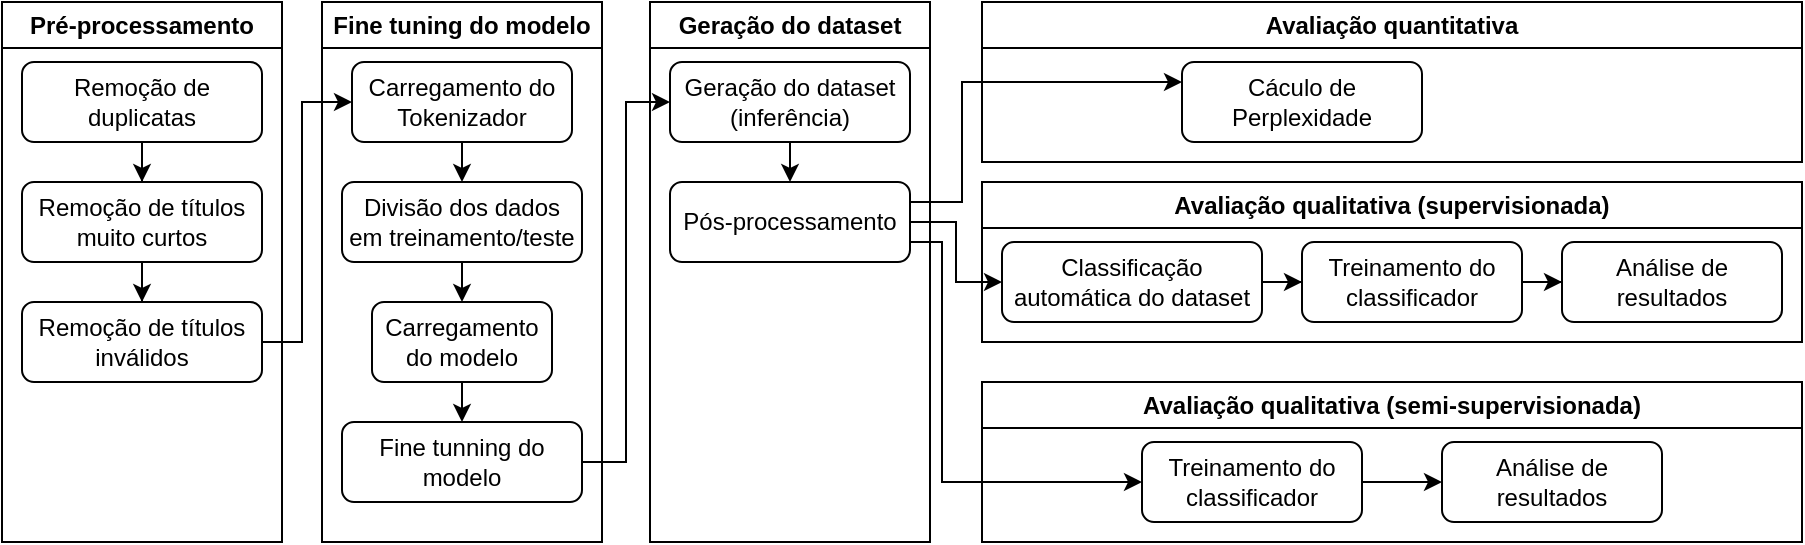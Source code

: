 <mxfile version="22.1.4" type="device">
  <diagram id="C5RBs43oDa-KdzZeNtuy" name="Page-1">
    <mxGraphModel dx="1050" dy="585" grid="1" gridSize="10" guides="1" tooltips="1" connect="1" arrows="1" fold="1" page="1" pageScale="1" pageWidth="827" pageHeight="1169" math="0" shadow="0">
      <root>
        <mxCell id="WIyWlLk6GJQsqaUBKTNV-0" />
        <mxCell id="WIyWlLk6GJQsqaUBKTNV-1" parent="WIyWlLk6GJQsqaUBKTNV-0" />
        <mxCell id="cl-cgMlKk-zf_8zUZ1PS-0" value="Pré-processamento" style="swimlane;whiteSpace=wrap;html=1;" parent="WIyWlLk6GJQsqaUBKTNV-1" vertex="1">
          <mxGeometry x="20" y="90" width="140" height="270" as="geometry" />
        </mxCell>
        <mxCell id="cl-cgMlKk-zf_8zUZ1PS-3" value="" style="edgeStyle=orthogonalEdgeStyle;rounded=0;orthogonalLoop=1;jettySize=auto;html=1;" parent="cl-cgMlKk-zf_8zUZ1PS-0" source="WIyWlLk6GJQsqaUBKTNV-3" target="cl-cgMlKk-zf_8zUZ1PS-2" edge="1">
          <mxGeometry relative="1" as="geometry" />
        </mxCell>
        <mxCell id="WIyWlLk6GJQsqaUBKTNV-3" value="Remoção de duplicatas" style="rounded=1;whiteSpace=wrap;html=1;fontSize=12;glass=0;strokeWidth=1;shadow=0;" parent="cl-cgMlKk-zf_8zUZ1PS-0" vertex="1">
          <mxGeometry x="10" y="30" width="120" height="40" as="geometry" />
        </mxCell>
        <mxCell id="cl-cgMlKk-zf_8zUZ1PS-5" value="" style="edgeStyle=orthogonalEdgeStyle;rounded=0;orthogonalLoop=1;jettySize=auto;html=1;" parent="cl-cgMlKk-zf_8zUZ1PS-0" source="cl-cgMlKk-zf_8zUZ1PS-2" target="cl-cgMlKk-zf_8zUZ1PS-4" edge="1">
          <mxGeometry relative="1" as="geometry" />
        </mxCell>
        <mxCell id="cl-cgMlKk-zf_8zUZ1PS-2" value="Remoção de títulos muito curtos" style="rounded=1;whiteSpace=wrap;html=1;fontSize=12;glass=0;strokeWidth=1;shadow=0;" parent="cl-cgMlKk-zf_8zUZ1PS-0" vertex="1">
          <mxGeometry x="10" y="90" width="120" height="40" as="geometry" />
        </mxCell>
        <mxCell id="cl-cgMlKk-zf_8zUZ1PS-4" value="Remoção de títulos inválidos" style="rounded=1;whiteSpace=wrap;html=1;fontSize=12;glass=0;strokeWidth=1;shadow=0;" parent="cl-cgMlKk-zf_8zUZ1PS-0" vertex="1">
          <mxGeometry x="10" y="150" width="120" height="40" as="geometry" />
        </mxCell>
        <mxCell id="cl-cgMlKk-zf_8zUZ1PS-6" value="Fine tuning do modelo" style="swimlane;whiteSpace=wrap;html=1;" parent="WIyWlLk6GJQsqaUBKTNV-1" vertex="1">
          <mxGeometry x="180" y="90" width="140" height="270" as="geometry" />
        </mxCell>
        <mxCell id="cl-cgMlKk-zf_8zUZ1PS-13" style="edgeStyle=orthogonalEdgeStyle;rounded=0;orthogonalLoop=1;jettySize=auto;html=1;exitX=0.5;exitY=1;exitDx=0;exitDy=0;entryX=0.5;entryY=0;entryDx=0;entryDy=0;" parent="cl-cgMlKk-zf_8zUZ1PS-6" source="WIyWlLk6GJQsqaUBKTNV-7" target="WIyWlLk6GJQsqaUBKTNV-12" edge="1">
          <mxGeometry relative="1" as="geometry" />
        </mxCell>
        <mxCell id="WIyWlLk6GJQsqaUBKTNV-7" value="Carregamento do Tokenizador" style="rounded=1;whiteSpace=wrap;html=1;fontSize=12;glass=0;strokeWidth=1;shadow=0;" parent="cl-cgMlKk-zf_8zUZ1PS-6" vertex="1">
          <mxGeometry x="15" y="30" width="110" height="40" as="geometry" />
        </mxCell>
        <mxCell id="cl-cgMlKk-zf_8zUZ1PS-14" style="edgeStyle=orthogonalEdgeStyle;rounded=0;orthogonalLoop=1;jettySize=auto;html=1;exitX=0.5;exitY=1;exitDx=0;exitDy=0;entryX=0.5;entryY=0;entryDx=0;entryDy=0;" parent="cl-cgMlKk-zf_8zUZ1PS-6" source="WIyWlLk6GJQsqaUBKTNV-12" target="WIyWlLk6GJQsqaUBKTNV-11" edge="1">
          <mxGeometry relative="1" as="geometry" />
        </mxCell>
        <mxCell id="WIyWlLk6GJQsqaUBKTNV-12" value="Divisão dos dados em treinamento/teste" style="rounded=1;whiteSpace=wrap;html=1;fontSize=12;glass=0;strokeWidth=1;shadow=0;" parent="cl-cgMlKk-zf_8zUZ1PS-6" vertex="1">
          <mxGeometry x="10" y="90" width="120" height="40" as="geometry" />
        </mxCell>
        <mxCell id="cl-cgMlKk-zf_8zUZ1PS-15" style="edgeStyle=orthogonalEdgeStyle;rounded=0;orthogonalLoop=1;jettySize=auto;html=1;exitX=0.5;exitY=1;exitDx=0;exitDy=0;entryX=0.5;entryY=0;entryDx=0;entryDy=0;" parent="cl-cgMlKk-zf_8zUZ1PS-6" source="WIyWlLk6GJQsqaUBKTNV-11" target="V4R9LYjgo6jURclDwLZ_-0" edge="1">
          <mxGeometry relative="1" as="geometry" />
        </mxCell>
        <mxCell id="WIyWlLk6GJQsqaUBKTNV-11" value="Carregamento do modelo" style="rounded=1;whiteSpace=wrap;html=1;fontSize=12;glass=0;strokeWidth=1;shadow=0;" parent="cl-cgMlKk-zf_8zUZ1PS-6" vertex="1">
          <mxGeometry x="25" y="150" width="90" height="40" as="geometry" />
        </mxCell>
        <mxCell id="V4R9LYjgo6jURclDwLZ_-0" value="Fine tunning do modelo" style="rounded=1;whiteSpace=wrap;html=1;" parent="cl-cgMlKk-zf_8zUZ1PS-6" vertex="1">
          <mxGeometry x="10" y="210" width="120" height="40" as="geometry" />
        </mxCell>
        <mxCell id="cl-cgMlKk-zf_8zUZ1PS-12" style="edgeStyle=orthogonalEdgeStyle;rounded=0;orthogonalLoop=1;jettySize=auto;html=1;entryX=0;entryY=0.5;entryDx=0;entryDy=0;" parent="WIyWlLk6GJQsqaUBKTNV-1" source="cl-cgMlKk-zf_8zUZ1PS-4" target="WIyWlLk6GJQsqaUBKTNV-7" edge="1">
          <mxGeometry relative="1" as="geometry">
            <Array as="points">
              <mxPoint x="170" y="260" />
              <mxPoint x="170" y="140" />
            </Array>
          </mxGeometry>
        </mxCell>
        <mxCell id="cl-cgMlKk-zf_8zUZ1PS-16" value="Geração do dataset" style="swimlane;whiteSpace=wrap;html=1;" parent="WIyWlLk6GJQsqaUBKTNV-1" vertex="1">
          <mxGeometry x="344" y="90" width="140" height="270" as="geometry" />
        </mxCell>
        <mxCell id="0EHpsnOJm84ZYzou6Q-F-1" style="edgeStyle=orthogonalEdgeStyle;rounded=0;orthogonalLoop=1;jettySize=auto;html=1;exitX=0.5;exitY=1;exitDx=0;exitDy=0;entryX=0.5;entryY=0;entryDx=0;entryDy=0;" edge="1" parent="cl-cgMlKk-zf_8zUZ1PS-16" source="V4R9LYjgo6jURclDwLZ_-1" target="0EHpsnOJm84ZYzou6Q-F-0">
          <mxGeometry relative="1" as="geometry" />
        </mxCell>
        <mxCell id="V4R9LYjgo6jURclDwLZ_-1" value="Geração do dataset (inferência)" style="whiteSpace=wrap;html=1;rounded=1;" parent="cl-cgMlKk-zf_8zUZ1PS-16" vertex="1">
          <mxGeometry x="10" y="30" width="120" height="40" as="geometry" />
        </mxCell>
        <mxCell id="0EHpsnOJm84ZYzou6Q-F-0" value="Pós-processamento" style="whiteSpace=wrap;html=1;rounded=1;" vertex="1" parent="cl-cgMlKk-zf_8zUZ1PS-16">
          <mxGeometry x="10" y="90" width="120" height="40" as="geometry" />
        </mxCell>
        <mxCell id="cl-cgMlKk-zf_8zUZ1PS-24" value="Avaliação quantitativa" style="swimlane;whiteSpace=wrap;html=1;" parent="WIyWlLk6GJQsqaUBKTNV-1" vertex="1">
          <mxGeometry x="510" y="90" width="410" height="80" as="geometry" />
        </mxCell>
        <mxCell id="cl-cgMlKk-zf_8zUZ1PS-25" value="Cáculo de Perplexidade" style="whiteSpace=wrap;html=1;rounded=1;" parent="cl-cgMlKk-zf_8zUZ1PS-24" vertex="1">
          <mxGeometry x="100" y="30" width="120" height="40" as="geometry" />
        </mxCell>
        <mxCell id="cl-cgMlKk-zf_8zUZ1PS-26" style="edgeStyle=orthogonalEdgeStyle;rounded=0;orthogonalLoop=1;jettySize=auto;html=1;exitX=1;exitY=0.5;exitDx=0;exitDy=0;entryX=0;entryY=0.5;entryDx=0;entryDy=0;" parent="WIyWlLk6GJQsqaUBKTNV-1" source="V4R9LYjgo6jURclDwLZ_-0" target="V4R9LYjgo6jURclDwLZ_-1" edge="1">
          <mxGeometry relative="1" as="geometry" />
        </mxCell>
        <mxCell id="cl-cgMlKk-zf_8zUZ1PS-30" value="Avaliação qualitativa (supervisionada)" style="swimlane;whiteSpace=wrap;html=1;" parent="WIyWlLk6GJQsqaUBKTNV-1" vertex="1">
          <mxGeometry x="510" y="180" width="410" height="80" as="geometry" />
        </mxCell>
        <mxCell id="cl-cgMlKk-zf_8zUZ1PS-34" value="" style="edgeStyle=orthogonalEdgeStyle;rounded=0;orthogonalLoop=1;jettySize=auto;html=1;" parent="cl-cgMlKk-zf_8zUZ1PS-30" source="cl-cgMlKk-zf_8zUZ1PS-31" target="cl-cgMlKk-zf_8zUZ1PS-33" edge="1">
          <mxGeometry relative="1" as="geometry" />
        </mxCell>
        <mxCell id="cl-cgMlKk-zf_8zUZ1PS-31" value="Classificação automática do dataset" style="whiteSpace=wrap;html=1;rounded=1;" parent="cl-cgMlKk-zf_8zUZ1PS-30" vertex="1">
          <mxGeometry x="10" y="30" width="130" height="40" as="geometry" />
        </mxCell>
        <mxCell id="cl-cgMlKk-zf_8zUZ1PS-36" value="" style="edgeStyle=orthogonalEdgeStyle;rounded=0;orthogonalLoop=1;jettySize=auto;html=1;" parent="cl-cgMlKk-zf_8zUZ1PS-30" source="cl-cgMlKk-zf_8zUZ1PS-33" target="cl-cgMlKk-zf_8zUZ1PS-35" edge="1">
          <mxGeometry relative="1" as="geometry" />
        </mxCell>
        <mxCell id="cl-cgMlKk-zf_8zUZ1PS-33" value="Treinamento do classificador" style="whiteSpace=wrap;html=1;rounded=1;" parent="cl-cgMlKk-zf_8zUZ1PS-30" vertex="1">
          <mxGeometry x="160" y="30" width="110" height="40" as="geometry" />
        </mxCell>
        <mxCell id="cl-cgMlKk-zf_8zUZ1PS-35" value="Análise de resultados" style="whiteSpace=wrap;html=1;rounded=1;" parent="cl-cgMlKk-zf_8zUZ1PS-30" vertex="1">
          <mxGeometry x="290" y="30" width="110" height="40" as="geometry" />
        </mxCell>
        <mxCell id="cl-cgMlKk-zf_8zUZ1PS-37" value="Avaliação qualitativa (semi-supervisionada)" style="swimlane;whiteSpace=wrap;html=1;" parent="WIyWlLk6GJQsqaUBKTNV-1" vertex="1">
          <mxGeometry x="510" y="280" width="410" height="80" as="geometry" />
        </mxCell>
        <mxCell id="cl-cgMlKk-zf_8zUZ1PS-40" value="" style="edgeStyle=orthogonalEdgeStyle;rounded=0;orthogonalLoop=1;jettySize=auto;html=1;exitX=1;exitY=0.5;exitDx=0;exitDy=0;entryX=0;entryY=0.5;entryDx=0;entryDy=0;" parent="cl-cgMlKk-zf_8zUZ1PS-37" source="cl-cgMlKk-zf_8zUZ1PS-41" target="cl-cgMlKk-zf_8zUZ1PS-42" edge="1">
          <mxGeometry relative="1" as="geometry">
            <mxPoint x="269" y="50" as="sourcePoint" />
            <mxPoint x="289" y="50" as="targetPoint" />
          </mxGeometry>
        </mxCell>
        <mxCell id="cl-cgMlKk-zf_8zUZ1PS-41" value="Treinamento do classificador" style="whiteSpace=wrap;html=1;rounded=1;" parent="cl-cgMlKk-zf_8zUZ1PS-37" vertex="1">
          <mxGeometry x="80" y="30" width="110" height="40" as="geometry" />
        </mxCell>
        <mxCell id="cl-cgMlKk-zf_8zUZ1PS-42" value="Análise de resultados" style="whiteSpace=wrap;html=1;rounded=1;" parent="cl-cgMlKk-zf_8zUZ1PS-37" vertex="1">
          <mxGeometry x="230" y="30" width="110" height="40" as="geometry" />
        </mxCell>
        <mxCell id="0EHpsnOJm84ZYzou6Q-F-2" style="edgeStyle=orthogonalEdgeStyle;rounded=0;orthogonalLoop=1;jettySize=auto;html=1;exitX=1;exitY=0.25;exitDx=0;exitDy=0;entryX=0;entryY=0.25;entryDx=0;entryDy=0;" edge="1" parent="WIyWlLk6GJQsqaUBKTNV-1" source="0EHpsnOJm84ZYzou6Q-F-0" target="cl-cgMlKk-zf_8zUZ1PS-25">
          <mxGeometry relative="1" as="geometry">
            <Array as="points">
              <mxPoint x="500" y="190" />
              <mxPoint x="500" y="130" />
            </Array>
          </mxGeometry>
        </mxCell>
        <mxCell id="0EHpsnOJm84ZYzou6Q-F-3" style="edgeStyle=orthogonalEdgeStyle;rounded=0;orthogonalLoop=1;jettySize=auto;html=1;exitX=1;exitY=0.5;exitDx=0;exitDy=0;entryX=0;entryY=0.5;entryDx=0;entryDy=0;" edge="1" parent="WIyWlLk6GJQsqaUBKTNV-1" source="0EHpsnOJm84ZYzou6Q-F-0" target="cl-cgMlKk-zf_8zUZ1PS-31">
          <mxGeometry relative="1" as="geometry" />
        </mxCell>
        <mxCell id="0EHpsnOJm84ZYzou6Q-F-4" style="edgeStyle=orthogonalEdgeStyle;rounded=0;orthogonalLoop=1;jettySize=auto;html=1;exitX=1;exitY=0.75;exitDx=0;exitDy=0;entryX=0;entryY=0.5;entryDx=0;entryDy=0;" edge="1" parent="WIyWlLk6GJQsqaUBKTNV-1" source="0EHpsnOJm84ZYzou6Q-F-0" target="cl-cgMlKk-zf_8zUZ1PS-41">
          <mxGeometry relative="1" as="geometry">
            <Array as="points">
              <mxPoint x="490" y="210" />
              <mxPoint x="490" y="330" />
            </Array>
          </mxGeometry>
        </mxCell>
      </root>
    </mxGraphModel>
  </diagram>
</mxfile>
